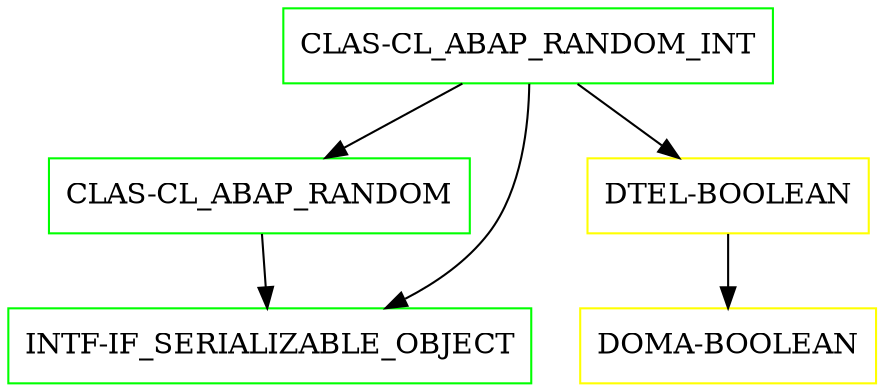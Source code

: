 digraph G {
  "CLAS-CL_ABAP_RANDOM_INT" [shape=box,color=green];
  "CLAS-CL_ABAP_RANDOM" [shape=box,color=green,URL="./CLAS_CL_ABAP_RANDOM.html"];
  "INTF-IF_SERIALIZABLE_OBJECT" [shape=box,color=green,URL="./INTF_IF_SERIALIZABLE_OBJECT.html"];
  "DTEL-BOOLEAN" [shape=box,color=yellow,URL="./DTEL_BOOLEAN.html"];
  "DOMA-BOOLEAN" [shape=box,color=yellow,URL="./DOMA_BOOLEAN.html"];
  "CLAS-CL_ABAP_RANDOM_INT" -> "DTEL-BOOLEAN";
  "CLAS-CL_ABAP_RANDOM_INT" -> "INTF-IF_SERIALIZABLE_OBJECT";
  "CLAS-CL_ABAP_RANDOM_INT" -> "CLAS-CL_ABAP_RANDOM";
  "CLAS-CL_ABAP_RANDOM" -> "INTF-IF_SERIALIZABLE_OBJECT";
  "DTEL-BOOLEAN" -> "DOMA-BOOLEAN";
}
